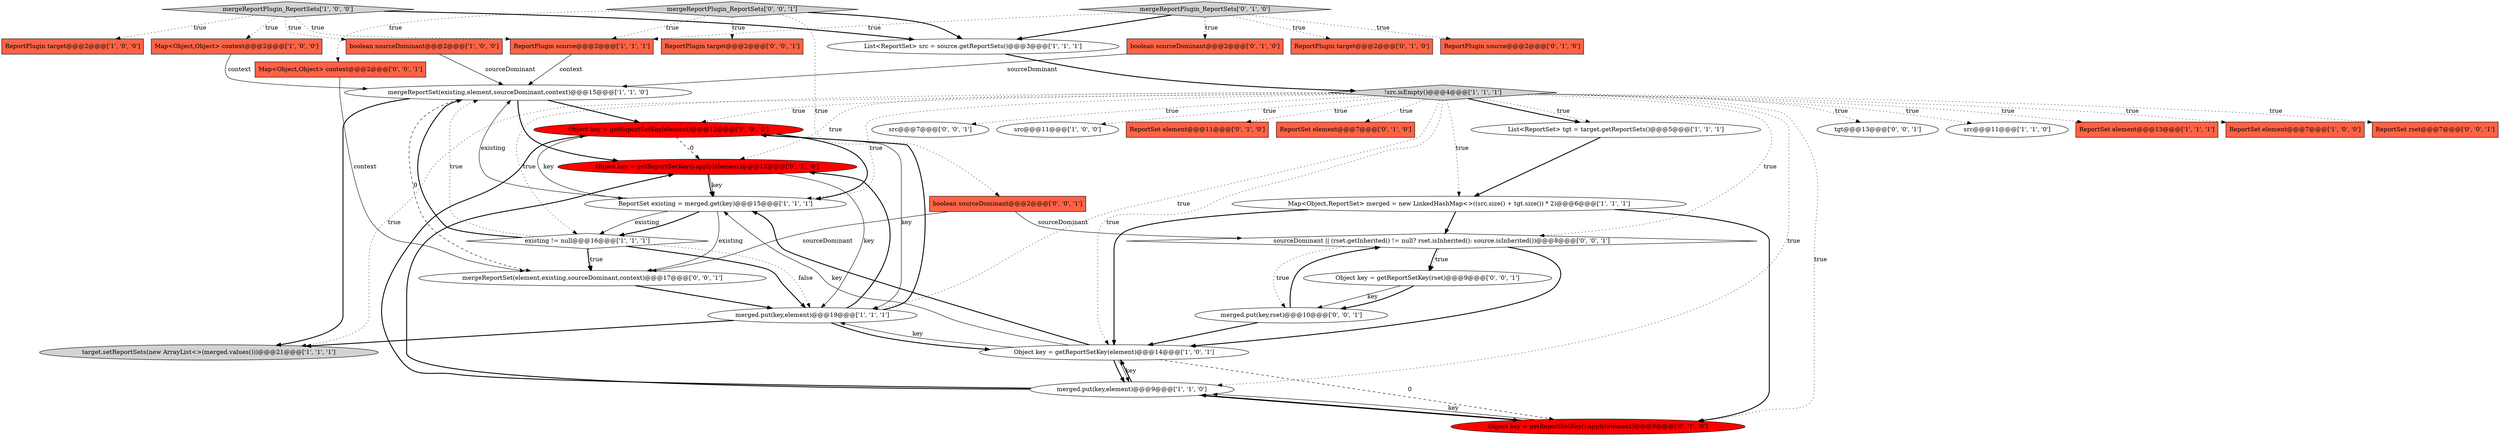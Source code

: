 digraph {
5 [style = filled, label = "boolean sourceDominant@@@2@@@['1', '0', '0']", fillcolor = tomato, shape = box image = "AAA0AAABBB1BBB"];
7 [style = filled, label = "ReportPlugin target@@@2@@@['1', '0', '0']", fillcolor = tomato, shape = box image = "AAA0AAABBB1BBB"];
18 [style = filled, label = "ReportPlugin source@@@2@@@['1', '1', '1']", fillcolor = tomato, shape = box image = "AAA0AAABBB1BBB"];
13 [style = filled, label = "Map<Object,Object> context@@@2@@@['1', '0', '0']", fillcolor = tomato, shape = box image = "AAA0AAABBB1BBB"];
2 [style = filled, label = "Object key = getReportSetKey(element)@@@12@@@['1', '0', '0']", fillcolor = red, shape = ellipse image = "AAA1AAABBB1BBB"];
12 [style = filled, label = "merged.put(key,element)@@@9@@@['1', '1', '0']", fillcolor = white, shape = ellipse image = "AAA0AAABBB1BBB"];
23 [style = filled, label = "Object key = getReportSetKey().apply(element)@@@12@@@['0', '1', '0']", fillcolor = red, shape = ellipse image = "AAA1AAABBB2BBB"];
31 [style = filled, label = "merged.put(key,rset)@@@10@@@['0', '0', '1']", fillcolor = white, shape = ellipse image = "AAA0AAABBB3BBB"];
1 [style = filled, label = "mergeReportSet(existing,element,sourceDominant,context)@@@15@@@['1', '1', '0']", fillcolor = white, shape = ellipse image = "AAA0AAABBB1BBB"];
36 [style = filled, label = "mergeReportSet(element,existing,sourceDominant,context)@@@17@@@['0', '0', '1']", fillcolor = white, shape = ellipse image = "AAA0AAABBB3BBB"];
27 [style = filled, label = "boolean sourceDominant@@@2@@@['0', '1', '0']", fillcolor = tomato, shape = box image = "AAA0AAABBB2BBB"];
35 [style = filled, label = "mergeReportPlugin_ReportSets['0', '0', '1']", fillcolor = lightgray, shape = diamond image = "AAA0AAABBB3BBB"];
33 [style = filled, label = "tgt@@@13@@@['0', '0', '1']", fillcolor = white, shape = ellipse image = "AAA0AAABBB3BBB"];
9 [style = filled, label = "List<ReportSet> tgt = target.getReportSets()@@@5@@@['1', '1', '1']", fillcolor = white, shape = ellipse image = "AAA0AAABBB1BBB"];
6 [style = filled, label = "Map<Object,ReportSet> merged = new LinkedHashMap<>((src.size() + tgt.size()) * 2)@@@6@@@['1', '1', '1']", fillcolor = white, shape = ellipse image = "AAA0AAABBB1BBB"];
11 [style = filled, label = "!src.isEmpty()@@@4@@@['1', '1', '1']", fillcolor = lightgray, shape = diamond image = "AAA0AAABBB1BBB"];
29 [style = filled, label = "sourceDominant || (rset.getInherited() != null? rset.isInherited(): source.isInherited())@@@8@@@['0', '0', '1']", fillcolor = white, shape = diamond image = "AAA0AAABBB3BBB"];
16 [style = filled, label = "src@@@11@@@['1', '1', '0']", fillcolor = white, shape = ellipse image = "AAA0AAABBB1BBB"];
19 [style = filled, label = "ReportSet element@@@13@@@['1', '1', '1']", fillcolor = tomato, shape = box image = "AAA0AAABBB1BBB"];
21 [style = filled, label = "ReportPlugin target@@@2@@@['0', '1', '0']", fillcolor = tomato, shape = box image = "AAA0AAABBB2BBB"];
30 [style = filled, label = "boolean sourceDominant@@@2@@@['0', '0', '1']", fillcolor = tomato, shape = box image = "AAA0AAABBB3BBB"];
15 [style = filled, label = "existing != null@@@16@@@['1', '1', '1']", fillcolor = white, shape = diamond image = "AAA0AAABBB1BBB"];
32 [style = filled, label = "Map<Object,Object> context@@@2@@@['0', '0', '1']", fillcolor = tomato, shape = box image = "AAA0AAABBB3BBB"];
20 [style = filled, label = "target.setReportSets(new ArrayList<>(merged.values()))@@@21@@@['1', '1', '1']", fillcolor = lightgray, shape = ellipse image = "AAA0AAABBB1BBB"];
17 [style = filled, label = "ReportSet existing = merged.get(key)@@@15@@@['1', '1', '1']", fillcolor = white, shape = ellipse image = "AAA0AAABBB1BBB"];
8 [style = filled, label = "ReportSet element@@@7@@@['1', '0', '0']", fillcolor = tomato, shape = box image = "AAA0AAABBB1BBB"];
38 [style = filled, label = "ReportSet rset@@@7@@@['0', '0', '1']", fillcolor = tomato, shape = box image = "AAA0AAABBB3BBB"];
24 [style = filled, label = "ReportPlugin source@@@2@@@['0', '1', '0']", fillcolor = tomato, shape = box image = "AAA0AAABBB2BBB"];
26 [style = filled, label = "mergeReportPlugin_ReportSets['0', '1', '0']", fillcolor = lightgray, shape = diamond image = "AAA0AAABBB2BBB"];
37 [style = filled, label = "ReportPlugin target@@@2@@@['0', '0', '1']", fillcolor = tomato, shape = box image = "AAA0AAABBB3BBB"];
34 [style = filled, label = "src@@@7@@@['0', '0', '1']", fillcolor = white, shape = ellipse image = "AAA0AAABBB3BBB"];
3 [style = filled, label = "src@@@11@@@['1', '0', '0']", fillcolor = white, shape = ellipse image = "AAA0AAABBB1BBB"];
4 [style = filled, label = "merged.put(key,element)@@@19@@@['1', '1', '1']", fillcolor = white, shape = ellipse image = "AAA0AAABBB1BBB"];
25 [style = filled, label = "ReportSet element@@@11@@@['0', '1', '0']", fillcolor = tomato, shape = box image = "AAA0AAABBB2BBB"];
22 [style = filled, label = "ReportSet element@@@7@@@['0', '1', '0']", fillcolor = tomato, shape = box image = "AAA0AAABBB2BBB"];
0 [style = filled, label = "mergeReportPlugin_ReportSets['1', '0', '0']", fillcolor = lightgray, shape = diamond image = "AAA0AAABBB1BBB"];
10 [style = filled, label = "Object key = getReportSetKey(element)@@@14@@@['1', '0', '1']", fillcolor = white, shape = ellipse image = "AAA0AAABBB1BBB"];
39 [style = filled, label = "Object key = getReportSetKey(rset)@@@9@@@['0', '0', '1']", fillcolor = white, shape = ellipse image = "AAA0AAABBB3BBB"];
14 [style = filled, label = "List<ReportSet> src = source.getReportSets()@@@3@@@['1', '1', '1']", fillcolor = white, shape = ellipse image = "AAA0AAABBB1BBB"];
28 [style = filled, label = "Object key = getReportSetKey().apply(element)@@@8@@@['0', '1', '0']", fillcolor = red, shape = ellipse image = "AAA1AAABBB2BBB"];
39->31 [style = solid, label="key"];
0->5 [style = dotted, label="true"];
11->12 [style = dotted, label="true"];
1->20 [style = bold, label=""];
10->28 [style = dashed, label="0"];
10->17 [style = bold, label=""];
11->9 [style = bold, label=""];
1->23 [style = bold, label=""];
6->29 [style = bold, label=""];
9->6 [style = bold, label=""];
11->34 [style = dotted, label="true"];
12->2 [style = bold, label=""];
0->14 [style = bold, label=""];
12->10 [style = bold, label=""];
11->2 [style = dotted, label="true"];
39->31 [style = bold, label=""];
10->12 [style = bold, label=""];
26->24 [style = dotted, label="true"];
11->28 [style = dotted, label="true"];
30->36 [style = solid, label="sourceDominant"];
23->17 [style = bold, label=""];
11->8 [style = dotted, label="true"];
35->37 [style = dotted, label="true"];
11->15 [style = dotted, label="true"];
14->11 [style = bold, label=""];
0->7 [style = dotted, label="true"];
15->4 [style = dotted, label="false"];
13->1 [style = solid, label="context"];
11->33 [style = dotted, label="true"];
12->28 [style = bold, label=""];
29->39 [style = bold, label=""];
11->10 [style = dotted, label="true"];
36->4 [style = bold, label=""];
26->14 [style = bold, label=""];
31->29 [style = bold, label=""];
4->2 [style = bold, label=""];
35->30 [style = dotted, label="true"];
23->17 [style = solid, label="key"];
17->15 [style = bold, label=""];
11->16 [style = dotted, label="true"];
26->18 [style = dotted, label="true"];
11->19 [style = dotted, label="true"];
35->18 [style = dotted, label="true"];
4->23 [style = bold, label=""];
11->38 [style = dotted, label="true"];
15->36 [style = bold, label=""];
29->39 [style = dotted, label="true"];
2->17 [style = bold, label=""];
2->23 [style = dashed, label="0"];
4->10 [style = bold, label=""];
0->18 [style = dotted, label="true"];
26->27 [style = dotted, label="true"];
11->29 [style = dotted, label="true"];
11->17 [style = dotted, label="true"];
2->4 [style = solid, label="key"];
11->9 [style = dotted, label="true"];
11->4 [style = dotted, label="true"];
28->12 [style = bold, label=""];
35->14 [style = bold, label=""];
17->36 [style = solid, label="existing"];
5->1 [style = solid, label="sourceDominant"];
11->20 [style = dotted, label="true"];
23->4 [style = solid, label="key"];
31->10 [style = bold, label=""];
11->6 [style = dotted, label="true"];
6->10 [style = bold, label=""];
32->36 [style = solid, label="context"];
4->20 [style = bold, label=""];
17->1 [style = solid, label="existing"];
29->10 [style = bold, label=""];
1->2 [style = bold, label=""];
11->3 [style = dotted, label="true"];
10->12 [style = solid, label="key"];
15->1 [style = bold, label=""];
2->17 [style = solid, label="key"];
10->4 [style = solid, label="key"];
30->29 [style = solid, label="sourceDominant"];
27->1 [style = solid, label="sourceDominant"];
0->13 [style = dotted, label="true"];
15->36 [style = dotted, label="true"];
11->23 [style = dotted, label="true"];
11->22 [style = dotted, label="true"];
1->36 [style = dashed, label="0"];
11->25 [style = dotted, label="true"];
10->17 [style = solid, label="key"];
26->21 [style = dotted, label="true"];
15->1 [style = dotted, label="true"];
28->12 [style = solid, label="key"];
15->4 [style = bold, label=""];
17->15 [style = solid, label="existing"];
12->23 [style = bold, label=""];
18->1 [style = solid, label="context"];
6->28 [style = bold, label=""];
29->31 [style = dotted, label="true"];
35->32 [style = dotted, label="true"];
}
